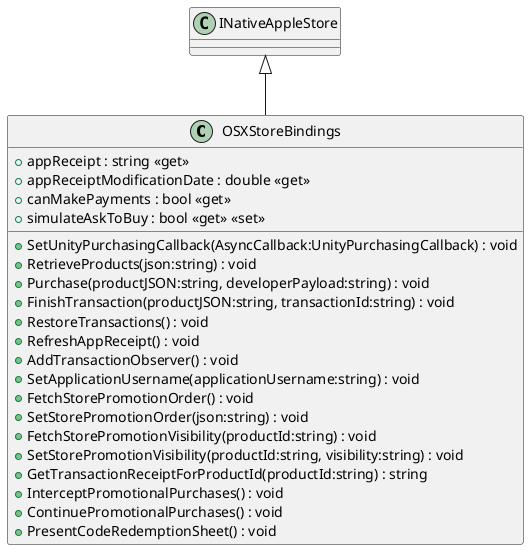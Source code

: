 @startuml
class OSXStoreBindings {
    + SetUnityPurchasingCallback(AsyncCallback:UnityPurchasingCallback) : void
    + appReceipt : string <<get>>
    + appReceiptModificationDate : double <<get>>
    + canMakePayments : bool <<get>>
    + simulateAskToBuy : bool <<get>> <<set>>
    + RetrieveProducts(json:string) : void
    + Purchase(productJSON:string, developerPayload:string) : void
    + FinishTransaction(productJSON:string, transactionId:string) : void
    + RestoreTransactions() : void
    + RefreshAppReceipt() : void
    + AddTransactionObserver() : void
    + SetApplicationUsername(applicationUsername:string) : void
    + FetchStorePromotionOrder() : void
    + SetStorePromotionOrder(json:string) : void
    + FetchStorePromotionVisibility(productId:string) : void
    + SetStorePromotionVisibility(productId:string, visibility:string) : void
    + GetTransactionReceiptForProductId(productId:string) : string
    + InterceptPromotionalPurchases() : void
    + ContinuePromotionalPurchases() : void
    + PresentCodeRedemptionSheet() : void
}
INativeAppleStore <|-- OSXStoreBindings
@enduml
